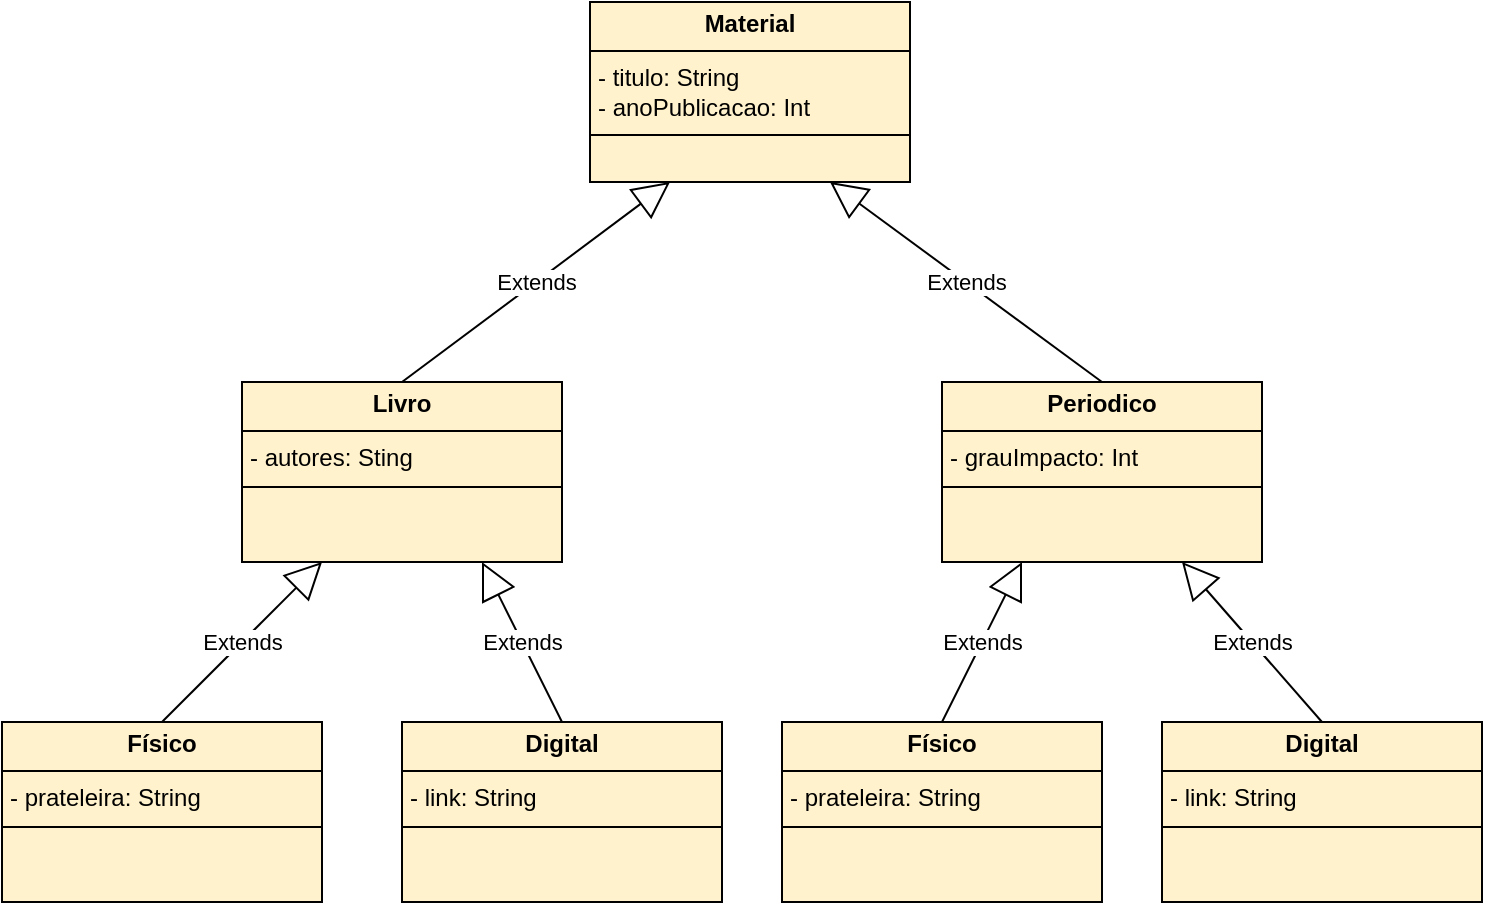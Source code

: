 <mxfile version="24.2.7" type="device">
  <diagram name="Página-1" id="z4eVZP6Idko0NqCOTC5V">
    <mxGraphModel dx="1434" dy="822" grid="1" gridSize="10" guides="1" tooltips="1" connect="1" arrows="1" fold="1" page="1" pageScale="1" pageWidth="827" pageHeight="1169" math="0" shadow="0">
      <root>
        <mxCell id="0" />
        <mxCell id="1" parent="0" />
        <mxCell id="Eeyai24ofjLyaN5wvZX_-1" value="&lt;p style=&quot;margin:0px;margin-top:4px;text-align:center;&quot;&gt;&lt;b&gt;Material&lt;/b&gt;&lt;/p&gt;&lt;hr size=&quot;1&quot; style=&quot;border-style:solid;&quot;&gt;&lt;p style=&quot;margin:0px;margin-left:4px;&quot;&gt;- titulo: String&lt;/p&gt;&lt;p style=&quot;margin:0px;margin-left:4px;&quot;&gt;- anoPublicacao: Int&lt;br&gt;&lt;/p&gt;&lt;hr size=&quot;1&quot; style=&quot;border-style:solid;&quot;&gt;&lt;p style=&quot;margin:0px;margin-left:4px;&quot;&gt;&lt;br&gt;&lt;/p&gt;" style="verticalAlign=top;align=left;overflow=fill;html=1;whiteSpace=wrap;fillColor=#fff2cc;strokeColor=#000000;" vertex="1" parent="1">
          <mxGeometry x="334" y="40" width="160" height="90" as="geometry" />
        </mxCell>
        <mxCell id="Eeyai24ofjLyaN5wvZX_-2" value="&lt;p style=&quot;margin:0px;margin-top:4px;text-align:center;&quot;&gt;&lt;b&gt;Livro&lt;/b&gt;&lt;/p&gt;&lt;hr size=&quot;1&quot; style=&quot;border-style:solid;&quot;&gt;&lt;p style=&quot;margin:0px;margin-left:4px;&quot;&gt;- autores: Sting&lt;br&gt;&lt;/p&gt;&lt;hr size=&quot;1&quot; style=&quot;border-style:solid;&quot;&gt;&lt;p style=&quot;margin:0px;margin-left:4px;&quot;&gt;&lt;br&gt;&lt;/p&gt;" style="verticalAlign=top;align=left;overflow=fill;html=1;whiteSpace=wrap;strokeColor=#000000;fontFamily=Helvetica;fontSize=12;fontColor=default;fillColor=#fff2cc;" vertex="1" parent="1">
          <mxGeometry x="160" y="230" width="160" height="90" as="geometry" />
        </mxCell>
        <mxCell id="Eeyai24ofjLyaN5wvZX_-3" value="Extends" style="endArrow=block;endSize=16;endFill=0;html=1;rounded=0;entryX=0.25;entryY=1;entryDx=0;entryDy=0;exitX=0.5;exitY=0;exitDx=0;exitDy=0;" edge="1" parent="1" source="Eeyai24ofjLyaN5wvZX_-2" target="Eeyai24ofjLyaN5wvZX_-1">
          <mxGeometry width="160" relative="1" as="geometry">
            <mxPoint x="330" y="430" as="sourcePoint" />
            <mxPoint x="490" y="430" as="targetPoint" />
          </mxGeometry>
        </mxCell>
        <mxCell id="Eeyai24ofjLyaN5wvZX_-4" value="&lt;p style=&quot;margin:0px;margin-top:4px;text-align:center;&quot;&gt;&lt;b&gt;Periodico&lt;/b&gt;&lt;/p&gt;&lt;hr size=&quot;1&quot; style=&quot;border-style:solid;&quot;&gt;&lt;p style=&quot;margin:0px;margin-left:4px;&quot;&gt;- grauImpacto: Int&lt;br&gt;&lt;/p&gt;&lt;hr size=&quot;1&quot; style=&quot;border-style:solid;&quot;&gt;" style="verticalAlign=top;align=left;overflow=fill;html=1;whiteSpace=wrap;strokeColor=#000000;fontFamily=Helvetica;fontSize=12;fontColor=default;fillColor=#fff2cc;" vertex="1" parent="1">
          <mxGeometry x="510" y="230" width="160" height="90" as="geometry" />
        </mxCell>
        <mxCell id="Eeyai24ofjLyaN5wvZX_-5" value="Extends" style="endArrow=block;endSize=16;endFill=0;html=1;rounded=0;entryX=0.75;entryY=1;entryDx=0;entryDy=0;exitX=0.5;exitY=0;exitDx=0;exitDy=0;" edge="1" parent="1" source="Eeyai24ofjLyaN5wvZX_-4" target="Eeyai24ofjLyaN5wvZX_-1">
          <mxGeometry width="160" relative="1" as="geometry">
            <mxPoint x="330" y="430" as="sourcePoint" />
            <mxPoint x="490" y="430" as="targetPoint" />
          </mxGeometry>
        </mxCell>
        <mxCell id="Eeyai24ofjLyaN5wvZX_-6" value="&lt;p style=&quot;margin:0px;margin-top:4px;text-align:center;&quot;&gt;&lt;b&gt;Físico&lt;/b&gt;&lt;/p&gt;&lt;hr size=&quot;1&quot; style=&quot;border-style:solid;&quot;&gt;&lt;p style=&quot;margin:0px;margin-left:4px;&quot;&gt;- prateleira: String&lt;br&gt;&lt;/p&gt;&lt;hr size=&quot;1&quot; style=&quot;border-style:solid;&quot;&gt;&lt;p style=&quot;margin:0px;margin-left:4px;&quot;&gt;&lt;br&gt;&lt;/p&gt;" style="verticalAlign=top;align=left;overflow=fill;html=1;whiteSpace=wrap;strokeColor=#000000;fontFamily=Helvetica;fontSize=12;fontColor=default;fillColor=#fff2cc;" vertex="1" parent="1">
          <mxGeometry x="40" y="400" width="160" height="90" as="geometry" />
        </mxCell>
        <mxCell id="Eeyai24ofjLyaN5wvZX_-7" value="&lt;p style=&quot;margin:0px;margin-top:4px;text-align:center;&quot;&gt;&lt;b&gt;Digital&lt;/b&gt;&lt;/p&gt;&lt;hr size=&quot;1&quot; style=&quot;border-style:solid;&quot;&gt;&lt;p style=&quot;margin:0px;margin-left:4px;&quot;&gt;- link: String&lt;br&gt;&lt;/p&gt;&lt;hr size=&quot;1&quot; style=&quot;border-style:solid;&quot;&gt;&lt;p style=&quot;margin:0px;margin-left:4px;&quot;&gt;&lt;br&gt;&lt;/p&gt;" style="verticalAlign=top;align=left;overflow=fill;html=1;whiteSpace=wrap;strokeColor=#000000;fontFamily=Helvetica;fontSize=12;fontColor=default;fillColor=#fff2cc;" vertex="1" parent="1">
          <mxGeometry x="240" y="400" width="160" height="90" as="geometry" />
        </mxCell>
        <mxCell id="Eeyai24ofjLyaN5wvZX_-8" value="Extends" style="endArrow=block;endSize=16;endFill=0;html=1;rounded=0;entryX=0.75;entryY=1;entryDx=0;entryDy=0;exitX=0.5;exitY=0;exitDx=0;exitDy=0;" edge="1" parent="1" source="Eeyai24ofjLyaN5wvZX_-7" target="Eeyai24ofjLyaN5wvZX_-2">
          <mxGeometry width="160" relative="1" as="geometry">
            <mxPoint x="330" y="430" as="sourcePoint" />
            <mxPoint x="490" y="430" as="targetPoint" />
          </mxGeometry>
        </mxCell>
        <mxCell id="Eeyai24ofjLyaN5wvZX_-9" value="Extends" style="endArrow=block;endSize=16;endFill=0;html=1;rounded=0;entryX=0.25;entryY=1;entryDx=0;entryDy=0;exitX=0.5;exitY=0;exitDx=0;exitDy=0;" edge="1" parent="1" source="Eeyai24ofjLyaN5wvZX_-6" target="Eeyai24ofjLyaN5wvZX_-2">
          <mxGeometry width="160" relative="1" as="geometry">
            <mxPoint x="330" y="430" as="sourcePoint" />
            <mxPoint x="490" y="430" as="targetPoint" />
          </mxGeometry>
        </mxCell>
        <mxCell id="Eeyai24ofjLyaN5wvZX_-10" value="&lt;p style=&quot;margin:0px;margin-top:4px;text-align:center;&quot;&gt;&lt;b&gt;Físico&lt;/b&gt;&lt;/p&gt;&lt;hr size=&quot;1&quot; style=&quot;border-style:solid;&quot;&gt;&lt;p style=&quot;margin:0px;margin-left:4px;&quot;&gt;- prateleira: String&lt;br&gt;&lt;/p&gt;&lt;hr size=&quot;1&quot; style=&quot;border-style:solid;&quot;&gt;&lt;p style=&quot;margin:0px;margin-left:4px;&quot;&gt;&lt;br&gt;&lt;/p&gt;" style="verticalAlign=top;align=left;overflow=fill;html=1;whiteSpace=wrap;strokeColor=#000000;fontFamily=Helvetica;fontSize=12;fontColor=default;fillColor=#fff2cc;" vertex="1" parent="1">
          <mxGeometry x="430" y="400" width="160" height="90" as="geometry" />
        </mxCell>
        <mxCell id="Eeyai24ofjLyaN5wvZX_-11" value="&lt;p style=&quot;margin:0px;margin-top:4px;text-align:center;&quot;&gt;&lt;b&gt;Digital&lt;/b&gt;&lt;/p&gt;&lt;hr size=&quot;1&quot; style=&quot;border-style:solid;&quot;&gt;&lt;p style=&quot;margin:0px;margin-left:4px;&quot;&gt;- link: String&lt;br&gt;&lt;/p&gt;&lt;hr size=&quot;1&quot; style=&quot;border-style:solid;&quot;&gt;&lt;p style=&quot;margin:0px;margin-left:4px;&quot;&gt;&lt;br&gt;&lt;/p&gt;" style="verticalAlign=top;align=left;overflow=fill;html=1;whiteSpace=wrap;strokeColor=#000000;fontFamily=Helvetica;fontSize=12;fontColor=default;fillColor=#fff2cc;" vertex="1" parent="1">
          <mxGeometry x="620" y="400" width="160" height="90" as="geometry" />
        </mxCell>
        <mxCell id="Eeyai24ofjLyaN5wvZX_-12" value="Extends" style="endArrow=block;endSize=16;endFill=0;html=1;rounded=0;entryX=0.75;entryY=1;entryDx=0;entryDy=0;exitX=0.5;exitY=0;exitDx=0;exitDy=0;" edge="1" parent="1" source="Eeyai24ofjLyaN5wvZX_-11" target="Eeyai24ofjLyaN5wvZX_-4">
          <mxGeometry width="160" relative="1" as="geometry">
            <mxPoint x="330" y="430" as="sourcePoint" />
            <mxPoint x="490" y="430" as="targetPoint" />
          </mxGeometry>
        </mxCell>
        <mxCell id="Eeyai24ofjLyaN5wvZX_-13" value="Extends" style="endArrow=block;endSize=16;endFill=0;html=1;rounded=0;entryX=0.25;entryY=1;entryDx=0;entryDy=0;exitX=0.5;exitY=0;exitDx=0;exitDy=0;" edge="1" parent="1" source="Eeyai24ofjLyaN5wvZX_-10" target="Eeyai24ofjLyaN5wvZX_-4">
          <mxGeometry width="160" relative="1" as="geometry">
            <mxPoint x="330" y="430" as="sourcePoint" />
            <mxPoint x="490" y="430" as="targetPoint" />
          </mxGeometry>
        </mxCell>
      </root>
    </mxGraphModel>
  </diagram>
</mxfile>
